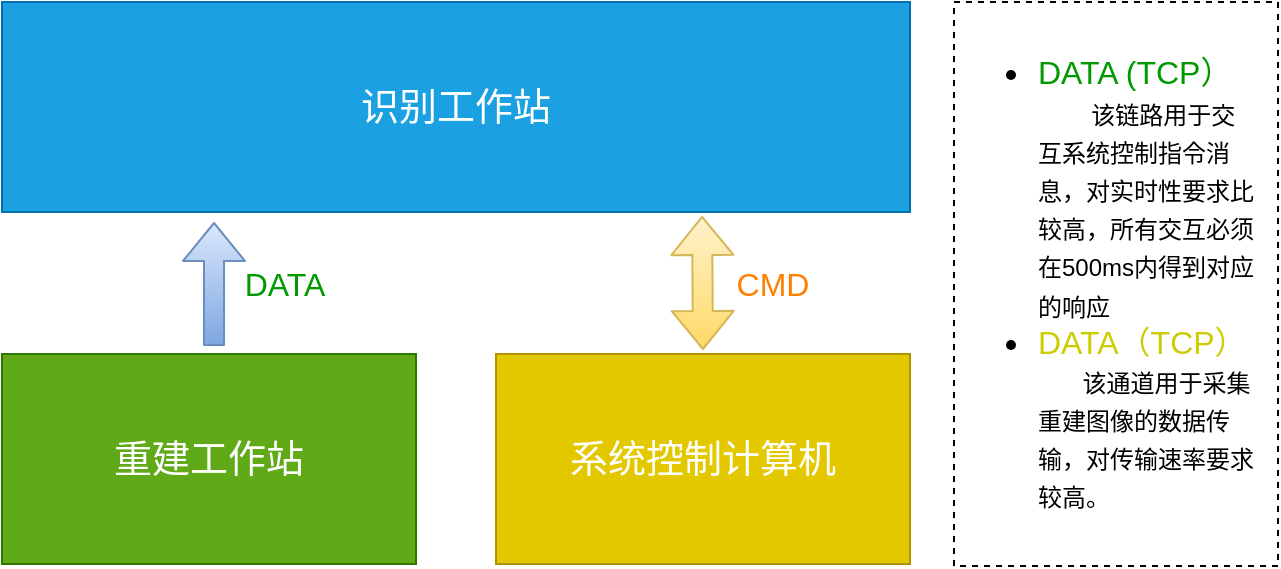 <mxfile version="13.0.2" type="github"><diagram id="UNHG-P7eZ1Ak2iOHFNeU" name="Page-1"><mxGraphModel dx="1422" dy="711" grid="0" gridSize="10" guides="1" tooltips="1" connect="1" arrows="1" fold="1" page="1" pageScale="1" pageWidth="827" pageHeight="1169" math="0" shadow="0"><root><mxCell id="0"/><mxCell id="1" parent="0"/><mxCell id="hMg3EGO4xB_UIjF4vKte-1" value="&lt;font style=&quot;font-size: 19px&quot;&gt;识别工作站&lt;/font&gt;" style="rounded=0;whiteSpace=wrap;html=1;fillColor=#1ba1e2;strokeColor=#006EAF;fontColor=#ffffff;" vertex="1" parent="1"><mxGeometry x="75" y="155" width="454" height="105" as="geometry"/></mxCell><mxCell id="hMg3EGO4xB_UIjF4vKte-3" value="&lt;font style=&quot;font-size: 19px&quot;&gt;重建工作站&lt;/font&gt;" style="rounded=0;whiteSpace=wrap;html=1;fillColor=#60a917;strokeColor=#2D7600;fontColor=#ffffff;" vertex="1" parent="1"><mxGeometry x="75" y="331" width="207" height="105" as="geometry"/></mxCell><mxCell id="hMg3EGO4xB_UIjF4vKte-4" value="&lt;font style=&quot;font-size: 19px&quot;&gt;系统控制计算机&lt;/font&gt;" style="rounded=0;whiteSpace=wrap;html=1;fillColor=#e3c800;strokeColor=#B09500;fontColor=#ffffff;" vertex="1" parent="1"><mxGeometry x="322" y="331" width="207" height="105" as="geometry"/></mxCell><mxCell id="hMg3EGO4xB_UIjF4vKte-6" value="" style="shape=flexArrow;endArrow=classic;html=1;fillColor=#dae8fc;strokeColor=#6c8ebf;gradientColor=#7ea6e0;" edge="1" parent="1"><mxGeometry width="50" height="50" relative="1" as="geometry"><mxPoint x="181" y="327" as="sourcePoint"/><mxPoint x="181" y="265" as="targetPoint"/></mxGeometry></mxCell><mxCell id="hMg3EGO4xB_UIjF4vKte-7" value="" style="shape=flexArrow;endArrow=classic;startArrow=classic;html=1;exitX=0.5;exitY=0;exitDx=0;exitDy=0;entryX=0.771;entryY=1.038;entryDx=0;entryDy=0;entryPerimeter=0;gradientColor=#ffd966;fillColor=#fff2cc;strokeColor=#d6b656;" edge="1" parent="1"><mxGeometry width="50" height="50" relative="1" as="geometry"><mxPoint x="425.5" y="329" as="sourcePoint"/><mxPoint x="425.034" y="261.99" as="targetPoint"/></mxGeometry></mxCell><mxCell id="hMg3EGO4xB_UIjF4vKte-8" value="DATA" style="text;html=1;align=center;verticalAlign=middle;resizable=0;points=[];autosize=1;fontSize=16;fontColor=#009900;" vertex="1" parent="1"><mxGeometry x="191" y="284" width="50" height="23" as="geometry"/></mxCell><mxCell id="hMg3EGO4xB_UIjF4vKte-9" value="CMD" style="text;html=1;align=center;verticalAlign=middle;resizable=0;points=[];autosize=1;fontSize=16;fontColor=#FF8000;" vertex="1" parent="1"><mxGeometry x="437" y="284" width="46" height="23" as="geometry"/></mxCell><mxCell id="hMg3EGO4xB_UIjF4vKte-12" value="&lt;ul&gt;&lt;li&gt;&lt;font color=&quot;#009900&quot;&gt;DATA (TCP）&lt;/font&gt;&amp;nbsp; &amp;nbsp; &amp;nbsp; &amp;nbsp; &lt;font style=&quot;font-size: 12px&quot;&gt;该链路用于交互系统控制指令消息，对实时性要求比较高，所有交互必须在500ms内得到对应的响应&lt;/font&gt;&lt;/li&gt;&lt;li&gt;&lt;font color=&quot;#cccc00&quot;&gt;DATA（TCP）&lt;/font&gt;&amp;nbsp; &amp;nbsp; &amp;nbsp; &amp;nbsp;&lt;font style=&quot;font-size: 12px&quot;&gt;该通道用于采集重建图像的数据传输，对传输速率要求较高。&lt;/font&gt;&lt;/li&gt;&lt;/ul&gt;" style="rounded=0;whiteSpace=wrap;html=1;fontSize=16;fillColor=none;dashed=1;align=left;spacingRight=10;" vertex="1" parent="1"><mxGeometry x="551" y="155" width="162" height="282" as="geometry"/></mxCell></root></mxGraphModel></diagram></mxfile>